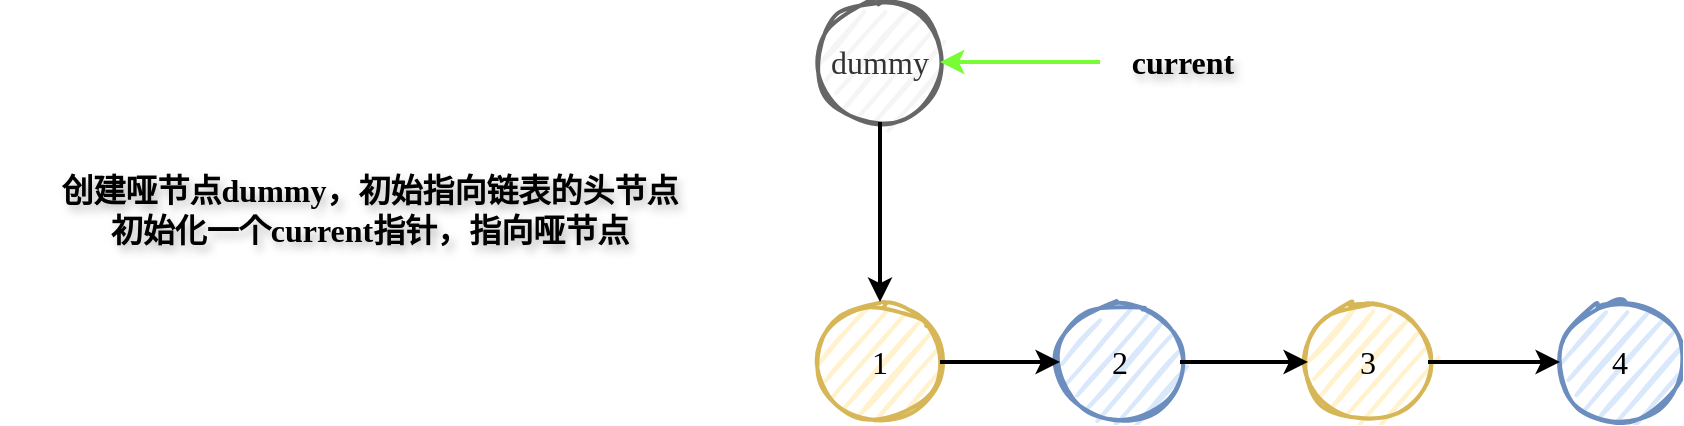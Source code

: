 <mxfile version="24.7.8" pages="2">
  <diagram name="Page-1" id="Uol1KmhfP0M9ewovPNac">
    <mxGraphModel dx="1877" dy="522" grid="1" gridSize="10" guides="1" tooltips="1" connect="1" arrows="1" fold="1" page="1" pageScale="1" pageWidth="827" pageHeight="1169" math="0" shadow="0">
      <root>
        <mxCell id="0" />
        <mxCell id="1" parent="0" />
        <mxCell id="D_Iyu_lApaUP51BwkMID-1" value="1" style="ellipse;whiteSpace=wrap;html=1;strokeWidth=2;fillWeight=2;hachureGap=8;fillColor=#fff2cc;fillStyle=dots;sketch=1;strokeColor=#d6b656;fontFamily=Comic Sans MS;fontSize=16;" vertex="1" parent="1">
          <mxGeometry x="170" y="200" width="60" height="60" as="geometry" />
        </mxCell>
        <mxCell id="D_Iyu_lApaUP51BwkMID-2" value="2" style="ellipse;whiteSpace=wrap;html=1;strokeWidth=2;fillWeight=2;hachureGap=8;fillColor=#dae8fc;fillStyle=dots;sketch=1;strokeColor=#6c8ebf;fontFamily=Comic Sans MS;fontSize=16;" vertex="1" parent="1">
          <mxGeometry x="290" y="200" width="60" height="60" as="geometry" />
        </mxCell>
        <mxCell id="D_Iyu_lApaUP51BwkMID-3" value="3" style="ellipse;whiteSpace=wrap;html=1;strokeWidth=2;fillWeight=2;hachureGap=8;fillColor=#fff2cc;fillStyle=dots;sketch=1;strokeColor=#d6b656;fontFamily=Comic Sans MS;fontSize=16;" vertex="1" parent="1">
          <mxGeometry x="414" y="200" width="60" height="60" as="geometry" />
        </mxCell>
        <mxCell id="D_Iyu_lApaUP51BwkMID-4" value="4" style="ellipse;whiteSpace=wrap;html=1;strokeWidth=2;fillWeight=2;hachureGap=8;fillColor=#dae8fc;fillStyle=dots;sketch=1;strokeColor=#6c8ebf;fontFamily=Comic Sans MS;fontSize=16;" vertex="1" parent="1">
          <mxGeometry x="540" y="200" width="60" height="60" as="geometry" />
        </mxCell>
        <mxCell id="D_Iyu_lApaUP51BwkMID-5" value="" style="endArrow=classic;html=1;rounded=0;strokeWidth=2;exitX=1;exitY=0.5;exitDx=0;exitDy=0;entryX=0;entryY=0.5;entryDx=0;entryDy=0;" edge="1" parent="1" source="D_Iyu_lApaUP51BwkMID-1" target="D_Iyu_lApaUP51BwkMID-2">
          <mxGeometry width="50" height="50" relative="1" as="geometry">
            <mxPoint x="390" y="300" as="sourcePoint" />
            <mxPoint x="440" y="250" as="targetPoint" />
          </mxGeometry>
        </mxCell>
        <mxCell id="D_Iyu_lApaUP51BwkMID-6" value="" style="endArrow=classic;html=1;rounded=0;strokeWidth=2;exitX=1;exitY=0.5;exitDx=0;exitDy=0;entryX=0;entryY=0.5;entryDx=0;entryDy=0;" edge="1" parent="1" source="D_Iyu_lApaUP51BwkMID-2" target="D_Iyu_lApaUP51BwkMID-3">
          <mxGeometry width="50" height="50" relative="1" as="geometry">
            <mxPoint x="240" y="240" as="sourcePoint" />
            <mxPoint x="300" y="240" as="targetPoint" />
          </mxGeometry>
        </mxCell>
        <mxCell id="D_Iyu_lApaUP51BwkMID-7" value="" style="endArrow=classic;html=1;rounded=0;strokeWidth=2;exitX=1;exitY=0.5;exitDx=0;exitDy=0;entryX=0;entryY=0.5;entryDx=0;entryDy=0;" edge="1" parent="1" source="D_Iyu_lApaUP51BwkMID-3" target="D_Iyu_lApaUP51BwkMID-4">
          <mxGeometry width="50" height="50" relative="1" as="geometry">
            <mxPoint x="250" y="250" as="sourcePoint" />
            <mxPoint x="310" y="250" as="targetPoint" />
          </mxGeometry>
        </mxCell>
        <mxCell id="D_Iyu_lApaUP51BwkMID-8" value="dummy" style="ellipse;whiteSpace=wrap;html=1;strokeWidth=2;fillWeight=2;hachureGap=8;fillColor=#f5f5f5;fillStyle=dots;sketch=1;strokeColor=#666666;fontFamily=Comic Sans MS;fontSize=16;fontColor=#333333;" vertex="1" parent="1">
          <mxGeometry x="170" y="50" width="60" height="60" as="geometry" />
        </mxCell>
        <mxCell id="D_Iyu_lApaUP51BwkMID-9" value="" style="endArrow=classic;html=1;rounded=0;strokeWidth=2;exitX=0.5;exitY=1;exitDx=0;exitDy=0;entryX=0.5;entryY=0;entryDx=0;entryDy=0;" edge="1" parent="1" source="D_Iyu_lApaUP51BwkMID-8" target="D_Iyu_lApaUP51BwkMID-1">
          <mxGeometry width="50" height="50" relative="1" as="geometry">
            <mxPoint x="390" y="200" as="sourcePoint" />
            <mxPoint x="440" y="150" as="targetPoint" />
          </mxGeometry>
        </mxCell>
        <mxCell id="D_Iyu_lApaUP51BwkMID-10" value="&lt;b&gt;创建哑节点dummy，初始指向链表的头节点&lt;br&gt;初始化一个current指针，指向哑节点&lt;/b&gt;" style="text;html=1;align=center;verticalAlign=middle;whiteSpace=wrap;rounded=0;fontSize=16;textShadow=1;aspect=fixed;fontFamily=HarmonyOS Sans;" vertex="1" parent="1">
          <mxGeometry x="-240" y="80" width="370" height="148" as="geometry" />
        </mxCell>
        <mxCell id="XIkLTFbSl9LhaTFVRQkh-1" value="" style="endArrow=classic;html=1;rounded=0;strokeWidth=2;entryX=1;entryY=0.5;entryDx=0;entryDy=0;curved=0;strokeColor=#77FC35;" edge="1" parent="1" target="D_Iyu_lApaUP51BwkMID-8">
          <mxGeometry width="50" height="50" relative="1" as="geometry">
            <mxPoint x="310" y="80" as="sourcePoint" />
            <mxPoint x="440" y="150" as="targetPoint" />
          </mxGeometry>
        </mxCell>
        <mxCell id="XIkLTFbSl9LhaTFVRQkh-2" value="&lt;b&gt;current&lt;/b&gt;" style="text;html=1;align=center;verticalAlign=middle;whiteSpace=wrap;rounded=0;fontSize=16;textShadow=1;aspect=fixed;fontFamily=HarmonyOS Sans;" vertex="1" parent="1">
          <mxGeometry x="289" y="55" width="125" height="50" as="geometry" />
        </mxCell>
      </root>
    </mxGraphModel>
  </diagram>
  <diagram id="WMvd1FoHgubK7Vjdtnoi" name="Page-2">
    <mxGraphModel dx="1877" dy="522" grid="1" gridSize="10" guides="1" tooltips="1" connect="1" arrows="1" fold="1" page="1" pageScale="1" pageWidth="827" pageHeight="1169" math="0" shadow="0">
      <root>
        <mxCell id="0" />
        <mxCell id="1" parent="0" />
        <mxCell id="YhCT4-Kx2xRwK_BhImdg-1" value="1" style="ellipse;whiteSpace=wrap;html=1;strokeWidth=2;fillWeight=2;hachureGap=8;fillColor=#fff2cc;fillStyle=dots;sketch=1;strokeColor=#d6b656;fontFamily=Comic Sans MS;fontSize=16;" vertex="1" parent="1">
          <mxGeometry x="170" y="200" width="60" height="60" as="geometry" />
        </mxCell>
        <mxCell id="YhCT4-Kx2xRwK_BhImdg-2" value="2" style="ellipse;whiteSpace=wrap;html=1;strokeWidth=2;fillWeight=2;hachureGap=8;fillColor=#dae8fc;fillStyle=dots;sketch=1;strokeColor=#6c8ebf;fontFamily=Comic Sans MS;fontSize=16;" vertex="1" parent="1">
          <mxGeometry x="290" y="200" width="60" height="60" as="geometry" />
        </mxCell>
        <mxCell id="YhCT4-Kx2xRwK_BhImdg-3" value="3" style="ellipse;whiteSpace=wrap;html=1;strokeWidth=2;fillWeight=2;hachureGap=8;fillColor=#fff2cc;fillStyle=dots;sketch=1;strokeColor=#d6b656;fontFamily=Comic Sans MS;fontSize=16;" vertex="1" parent="1">
          <mxGeometry x="414" y="200" width="60" height="60" as="geometry" />
        </mxCell>
        <mxCell id="YhCT4-Kx2xRwK_BhImdg-4" value="4" style="ellipse;whiteSpace=wrap;html=1;strokeWidth=2;fillWeight=2;hachureGap=8;fillColor=#dae8fc;fillStyle=dots;sketch=1;strokeColor=#6c8ebf;fontFamily=Comic Sans MS;fontSize=16;" vertex="1" parent="1">
          <mxGeometry x="540" y="200" width="60" height="60" as="geometry" />
        </mxCell>
        <mxCell id="YhCT4-Kx2xRwK_BhImdg-5" value="" style="endArrow=classic;html=1;rounded=0;strokeWidth=2;exitX=1;exitY=0.5;exitDx=0;exitDy=0;entryX=0;entryY=0.5;entryDx=0;entryDy=0;" edge="1" parent="1" source="YhCT4-Kx2xRwK_BhImdg-1" target="YhCT4-Kx2xRwK_BhImdg-2">
          <mxGeometry width="50" height="50" relative="1" as="geometry">
            <mxPoint x="390" y="300" as="sourcePoint" />
            <mxPoint x="440" y="250" as="targetPoint" />
          </mxGeometry>
        </mxCell>
        <mxCell id="YhCT4-Kx2xRwK_BhImdg-6" value="" style="endArrow=classic;html=1;rounded=0;strokeWidth=2;exitX=1;exitY=0.5;exitDx=0;exitDy=0;entryX=0;entryY=0.5;entryDx=0;entryDy=0;" edge="1" parent="1" source="YhCT4-Kx2xRwK_BhImdg-2" target="YhCT4-Kx2xRwK_BhImdg-3">
          <mxGeometry width="50" height="50" relative="1" as="geometry">
            <mxPoint x="240" y="240" as="sourcePoint" />
            <mxPoint x="300" y="240" as="targetPoint" />
          </mxGeometry>
        </mxCell>
        <mxCell id="YhCT4-Kx2xRwK_BhImdg-7" value="" style="endArrow=classic;html=1;rounded=0;strokeWidth=2;exitX=1;exitY=0.5;exitDx=0;exitDy=0;entryX=0;entryY=0.5;entryDx=0;entryDy=0;" edge="1" parent="1" source="YhCT4-Kx2xRwK_BhImdg-3" target="YhCT4-Kx2xRwK_BhImdg-4">
          <mxGeometry width="50" height="50" relative="1" as="geometry">
            <mxPoint x="250" y="250" as="sourcePoint" />
            <mxPoint x="310" y="250" as="targetPoint" />
          </mxGeometry>
        </mxCell>
        <mxCell id="YhCT4-Kx2xRwK_BhImdg-8" value="dummy" style="ellipse;whiteSpace=wrap;html=1;strokeWidth=2;fillWeight=2;hachureGap=8;fillColor=#f5f5f5;fillStyle=dots;sketch=1;strokeColor=#666666;fontFamily=Comic Sans MS;fontSize=16;fontColor=#333333;" vertex="1" parent="1">
          <mxGeometry x="170" y="50" width="60" height="60" as="geometry" />
        </mxCell>
        <mxCell id="YhCT4-Kx2xRwK_BhImdg-9" value="" style="endArrow=classic;html=1;rounded=0;strokeWidth=2;exitX=0.5;exitY=1;exitDx=0;exitDy=0;entryX=0.5;entryY=0;entryDx=0;entryDy=0;" edge="1" parent="1" source="YhCT4-Kx2xRwK_BhImdg-8" target="YhCT4-Kx2xRwK_BhImdg-1">
          <mxGeometry width="50" height="50" relative="1" as="geometry">
            <mxPoint x="390" y="200" as="sourcePoint" />
            <mxPoint x="440" y="150" as="targetPoint" />
          </mxGeometry>
        </mxCell>
        <mxCell id="YhCT4-Kx2xRwK_BhImdg-10" value="&lt;b&gt;遍历链表直到current之后没有可以交换的一对节点&lt;br&gt;first = current.next&lt;br&gt;second=current.next.next&lt;/b&gt;" style="text;html=1;align=center;verticalAlign=middle;whiteSpace=wrap;rounded=0;fontSize=16;textShadow=1;aspect=fixed;fontFamily=HarmonyOS Sans;" vertex="1" parent="1">
          <mxGeometry x="-250" y="90" width="370" height="148" as="geometry" />
        </mxCell>
        <mxCell id="YhCT4-Kx2xRwK_BhImdg-11" value="" style="endArrow=classic;html=1;rounded=0;strokeWidth=2;entryX=1;entryY=0.5;entryDx=0;entryDy=0;curved=0;strokeColor=#77FC35;" edge="1" parent="1" target="YhCT4-Kx2xRwK_BhImdg-8">
          <mxGeometry width="50" height="50" relative="1" as="geometry">
            <mxPoint x="310" y="80" as="sourcePoint" />
            <mxPoint x="440" y="150" as="targetPoint" />
          </mxGeometry>
        </mxCell>
        <mxCell id="YhCT4-Kx2xRwK_BhImdg-12" value="&lt;b&gt;current&lt;/b&gt;" style="text;html=1;align=center;verticalAlign=middle;whiteSpace=wrap;rounded=0;fontSize=16;textShadow=1;aspect=fixed;fontFamily=HarmonyOS Sans;" vertex="1" parent="1">
          <mxGeometry x="289" y="55" width="125" height="50" as="geometry" />
        </mxCell>
        <mxCell id="YhCT4-Kx2xRwK_BhImdg-13" value="" style="endArrow=classic;html=1;rounded=0;strokeWidth=2;entryX=0.5;entryY=1;entryDx=0;entryDy=0;fillColor=#e51400;strokeColor=#B20000;" edge="1" parent="1" target="YhCT4-Kx2xRwK_BhImdg-1">
          <mxGeometry width="50" height="50" relative="1" as="geometry">
            <mxPoint x="200" y="320" as="sourcePoint" />
            <mxPoint x="180" y="150" as="targetPoint" />
          </mxGeometry>
        </mxCell>
        <mxCell id="YhCT4-Kx2xRwK_BhImdg-14" value="" style="endArrow=classic;html=1;rounded=0;strokeWidth=2;entryX=0.5;entryY=1;entryDx=0;entryDy=0;fillColor=#e51400;strokeColor=#B20000;" edge="1" parent="1" target="YhCT4-Kx2xRwK_BhImdg-2">
          <mxGeometry width="50" height="50" relative="1" as="geometry">
            <mxPoint x="319.5" y="320" as="sourcePoint" />
            <mxPoint x="319.5" y="260" as="targetPoint" />
          </mxGeometry>
        </mxCell>
        <mxCell id="YhCT4-Kx2xRwK_BhImdg-15" value="&lt;font style=&quot;font-size: 16px;&quot;&gt;&lt;b&gt;first&lt;/b&gt;&lt;/font&gt;" style="text;html=1;align=center;verticalAlign=middle;whiteSpace=wrap;rounded=0;fontSize=16;textShadow=1;aspect=fixed;fontFamily=HarmonyOS Sans;" vertex="1" parent="1">
          <mxGeometry x="137.5" y="320" width="125" height="50" as="geometry" />
        </mxCell>
        <mxCell id="YhCT4-Kx2xRwK_BhImdg-16" value="&lt;font style=&quot;font-size: 16px;&quot;&gt;&lt;b&gt;second&lt;/b&gt;&lt;/font&gt;" style="text;html=1;align=center;verticalAlign=middle;whiteSpace=wrap;rounded=0;fontSize=16;textShadow=1;aspect=fixed;fontFamily=HarmonyOS Sans;" vertex="1" parent="1">
          <mxGeometry x="257.5" y="320" width="125" height="50" as="geometry" />
        </mxCell>
      </root>
    </mxGraphModel>
  </diagram>
</mxfile>
